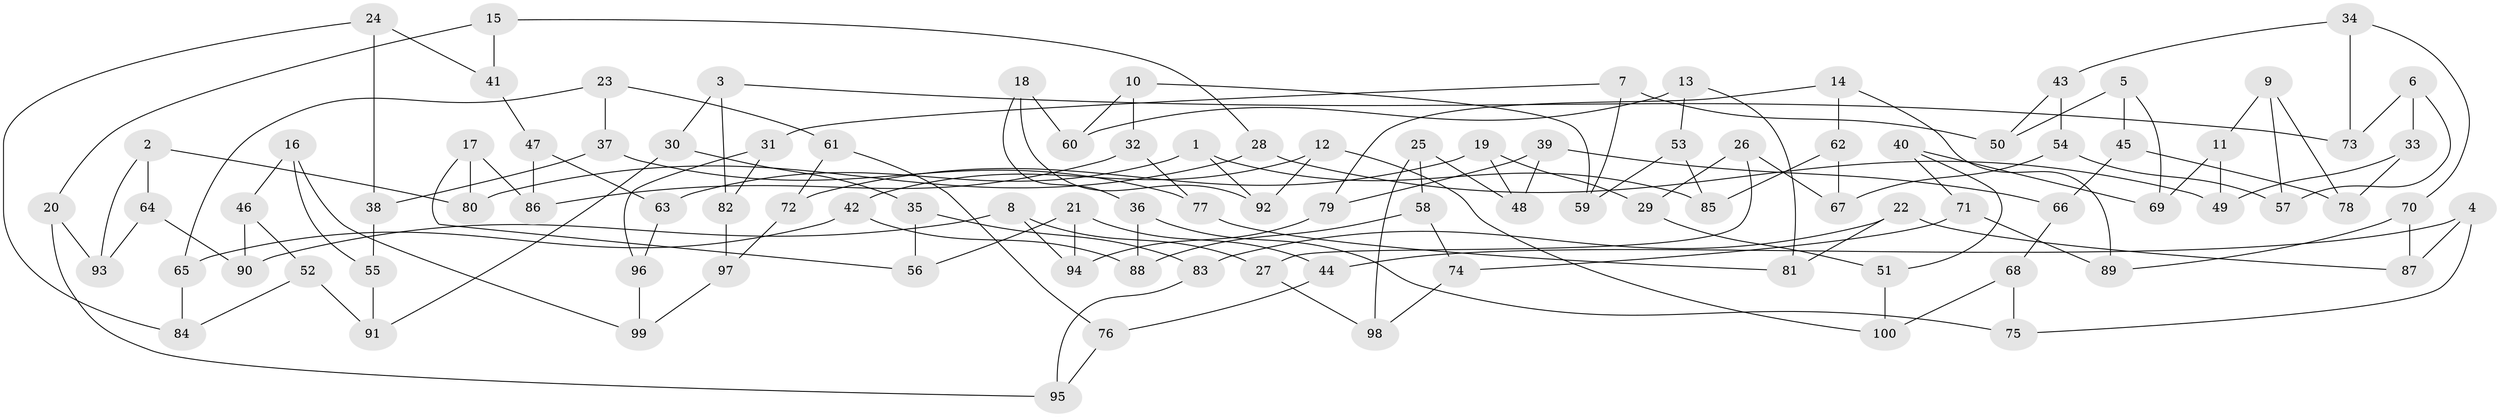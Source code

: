 // Generated by graph-tools (version 1.1) at 2025/39/02/21/25 10:39:00]
// undirected, 100 vertices, 150 edges
graph export_dot {
graph [start="1"]
  node [color=gray90,style=filled];
  1;
  2;
  3;
  4;
  5;
  6;
  7;
  8;
  9;
  10;
  11;
  12;
  13;
  14;
  15;
  16;
  17;
  18;
  19;
  20;
  21;
  22;
  23;
  24;
  25;
  26;
  27;
  28;
  29;
  30;
  31;
  32;
  33;
  34;
  35;
  36;
  37;
  38;
  39;
  40;
  41;
  42;
  43;
  44;
  45;
  46;
  47;
  48;
  49;
  50;
  51;
  52;
  53;
  54;
  55;
  56;
  57;
  58;
  59;
  60;
  61;
  62;
  63;
  64;
  65;
  66;
  67;
  68;
  69;
  70;
  71;
  72;
  73;
  74;
  75;
  76;
  77;
  78;
  79;
  80;
  81;
  82;
  83;
  84;
  85;
  86;
  87;
  88;
  89;
  90;
  91;
  92;
  93;
  94;
  95;
  96;
  97;
  98;
  99;
  100;
  1 -- 92;
  1 -- 63;
  1 -- 85;
  2 -- 80;
  2 -- 64;
  2 -- 93;
  3 -- 73;
  3 -- 30;
  3 -- 82;
  4 -- 75;
  4 -- 87;
  4 -- 44;
  5 -- 69;
  5 -- 50;
  5 -- 45;
  6 -- 57;
  6 -- 33;
  6 -- 73;
  7 -- 59;
  7 -- 50;
  7 -- 31;
  8 -- 27;
  8 -- 94;
  8 -- 90;
  9 -- 78;
  9 -- 11;
  9 -- 57;
  10 -- 59;
  10 -- 32;
  10 -- 60;
  11 -- 69;
  11 -- 49;
  12 -- 42;
  12 -- 100;
  12 -- 92;
  13 -- 53;
  13 -- 60;
  13 -- 81;
  14 -- 79;
  14 -- 62;
  14 -- 89;
  15 -- 41;
  15 -- 20;
  15 -- 28;
  16 -- 46;
  16 -- 55;
  16 -- 99;
  17 -- 86;
  17 -- 80;
  17 -- 56;
  18 -- 36;
  18 -- 60;
  18 -- 92;
  19 -- 48;
  19 -- 29;
  19 -- 72;
  20 -- 95;
  20 -- 93;
  21 -- 44;
  21 -- 56;
  21 -- 94;
  22 -- 81;
  22 -- 87;
  22 -- 83;
  23 -- 37;
  23 -- 61;
  23 -- 65;
  24 -- 41;
  24 -- 84;
  24 -- 38;
  25 -- 58;
  25 -- 48;
  25 -- 98;
  26 -- 67;
  26 -- 27;
  26 -- 29;
  27 -- 98;
  28 -- 49;
  28 -- 80;
  29 -- 51;
  30 -- 91;
  30 -- 35;
  31 -- 82;
  31 -- 96;
  32 -- 86;
  32 -- 77;
  33 -- 49;
  33 -- 78;
  34 -- 73;
  34 -- 43;
  34 -- 70;
  35 -- 56;
  35 -- 83;
  36 -- 75;
  36 -- 88;
  37 -- 38;
  37 -- 77;
  38 -- 55;
  39 -- 66;
  39 -- 79;
  39 -- 48;
  40 -- 71;
  40 -- 51;
  40 -- 69;
  41 -- 47;
  42 -- 65;
  42 -- 88;
  43 -- 50;
  43 -- 54;
  44 -- 76;
  45 -- 78;
  45 -- 66;
  46 -- 90;
  46 -- 52;
  47 -- 86;
  47 -- 63;
  51 -- 100;
  52 -- 91;
  52 -- 84;
  53 -- 85;
  53 -- 59;
  54 -- 57;
  54 -- 67;
  55 -- 91;
  58 -- 88;
  58 -- 74;
  61 -- 76;
  61 -- 72;
  62 -- 67;
  62 -- 85;
  63 -- 96;
  64 -- 90;
  64 -- 93;
  65 -- 84;
  66 -- 68;
  68 -- 75;
  68 -- 100;
  70 -- 89;
  70 -- 87;
  71 -- 89;
  71 -- 74;
  72 -- 97;
  74 -- 98;
  76 -- 95;
  77 -- 81;
  79 -- 94;
  82 -- 97;
  83 -- 95;
  96 -- 99;
  97 -- 99;
}

